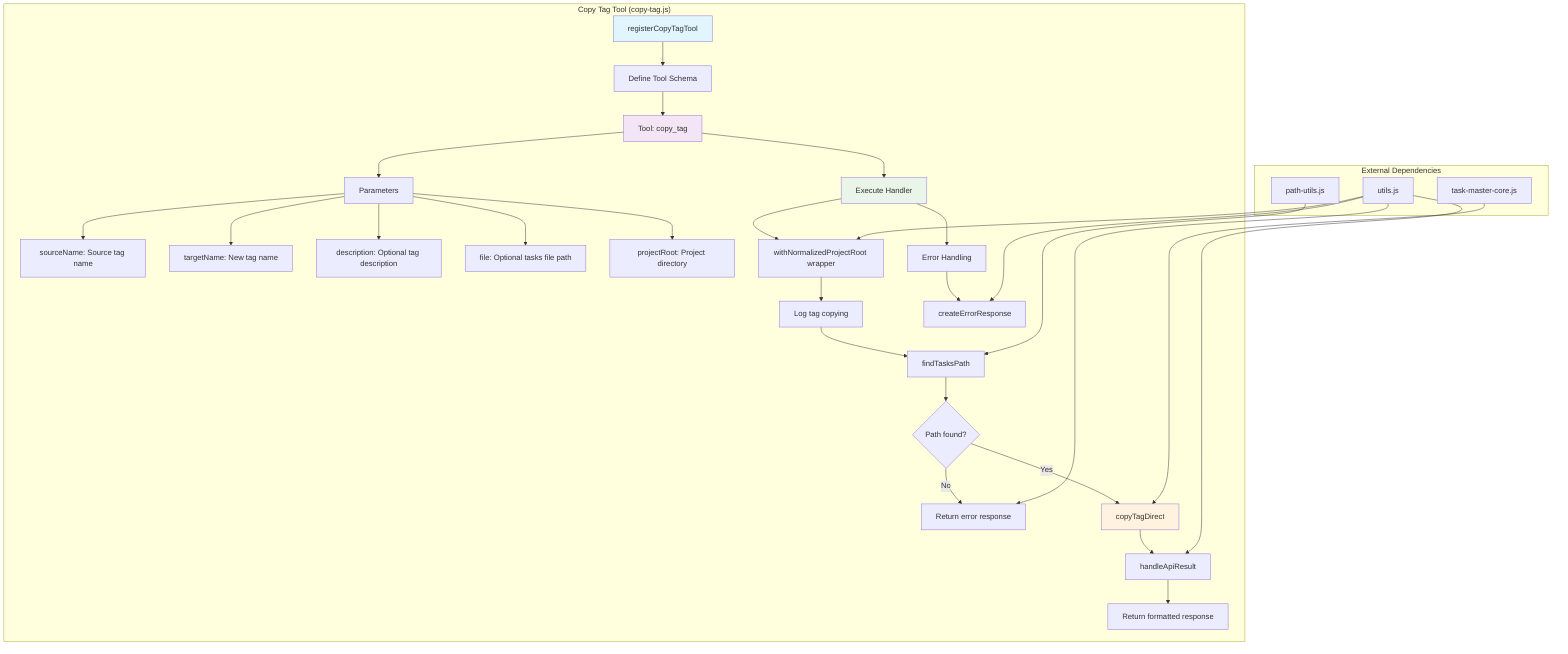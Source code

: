 graph TB
    subgraph "Copy Tag Tool (copy-tag.js)"
        A[registerCopyTagTool] --> B[Define Tool Schema]
        B --> C[Tool: copy_tag]
        
        C --> D[Parameters]
        D --> E[sourceName: Source tag name]
        D --> F[targetName: New tag name]
        D --> G[description: Optional tag description]
        D --> H[file: Optional tasks file path]
        D --> I[projectRoot: Project directory]
        
        C --> J[Execute Handler]
        J --> K[withNormalizedProjectRoot wrapper]
        K --> L[Log tag copying]
        L --> M[findTasksPath]
        M --> N{Path found?}
        
        N -->|No| O[Return error response]
        N -->|Yes| P[copyTagDirect]
        
        P --> Q[handleApiResult]
        Q --> R[Return formatted response]
        
        J --> S[Error Handling]
        S --> T[createErrorResponse]
    end
    
    subgraph "External Dependencies"
        U[utils.js]
        V[task-master-core.js]
        W[path-utils.js]
    end
    
    U --> K
    U --> O
    U --> Q
    U --> T
    V --> P
    W --> M
    
    style A fill:#e1f5fe
    style C fill:#f3e5f5
    style J fill:#e8f5e8
    style P fill:#fff3e0